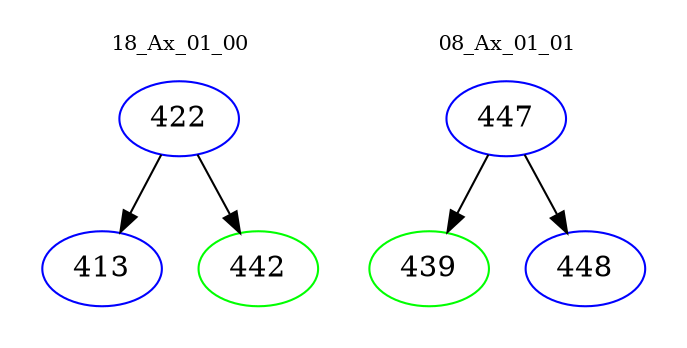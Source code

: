 digraph{
subgraph cluster_0 {
color = white
label = "18_Ax_01_00";
fontsize=10;
T0_422 [label="422", color="blue"]
T0_422 -> T0_413 [color="black"]
T0_413 [label="413", color="blue"]
T0_422 -> T0_442 [color="black"]
T0_442 [label="442", color="green"]
}
subgraph cluster_1 {
color = white
label = "08_Ax_01_01";
fontsize=10;
T1_447 [label="447", color="blue"]
T1_447 -> T1_439 [color="black"]
T1_439 [label="439", color="green"]
T1_447 -> T1_448 [color="black"]
T1_448 [label="448", color="blue"]
}
}
